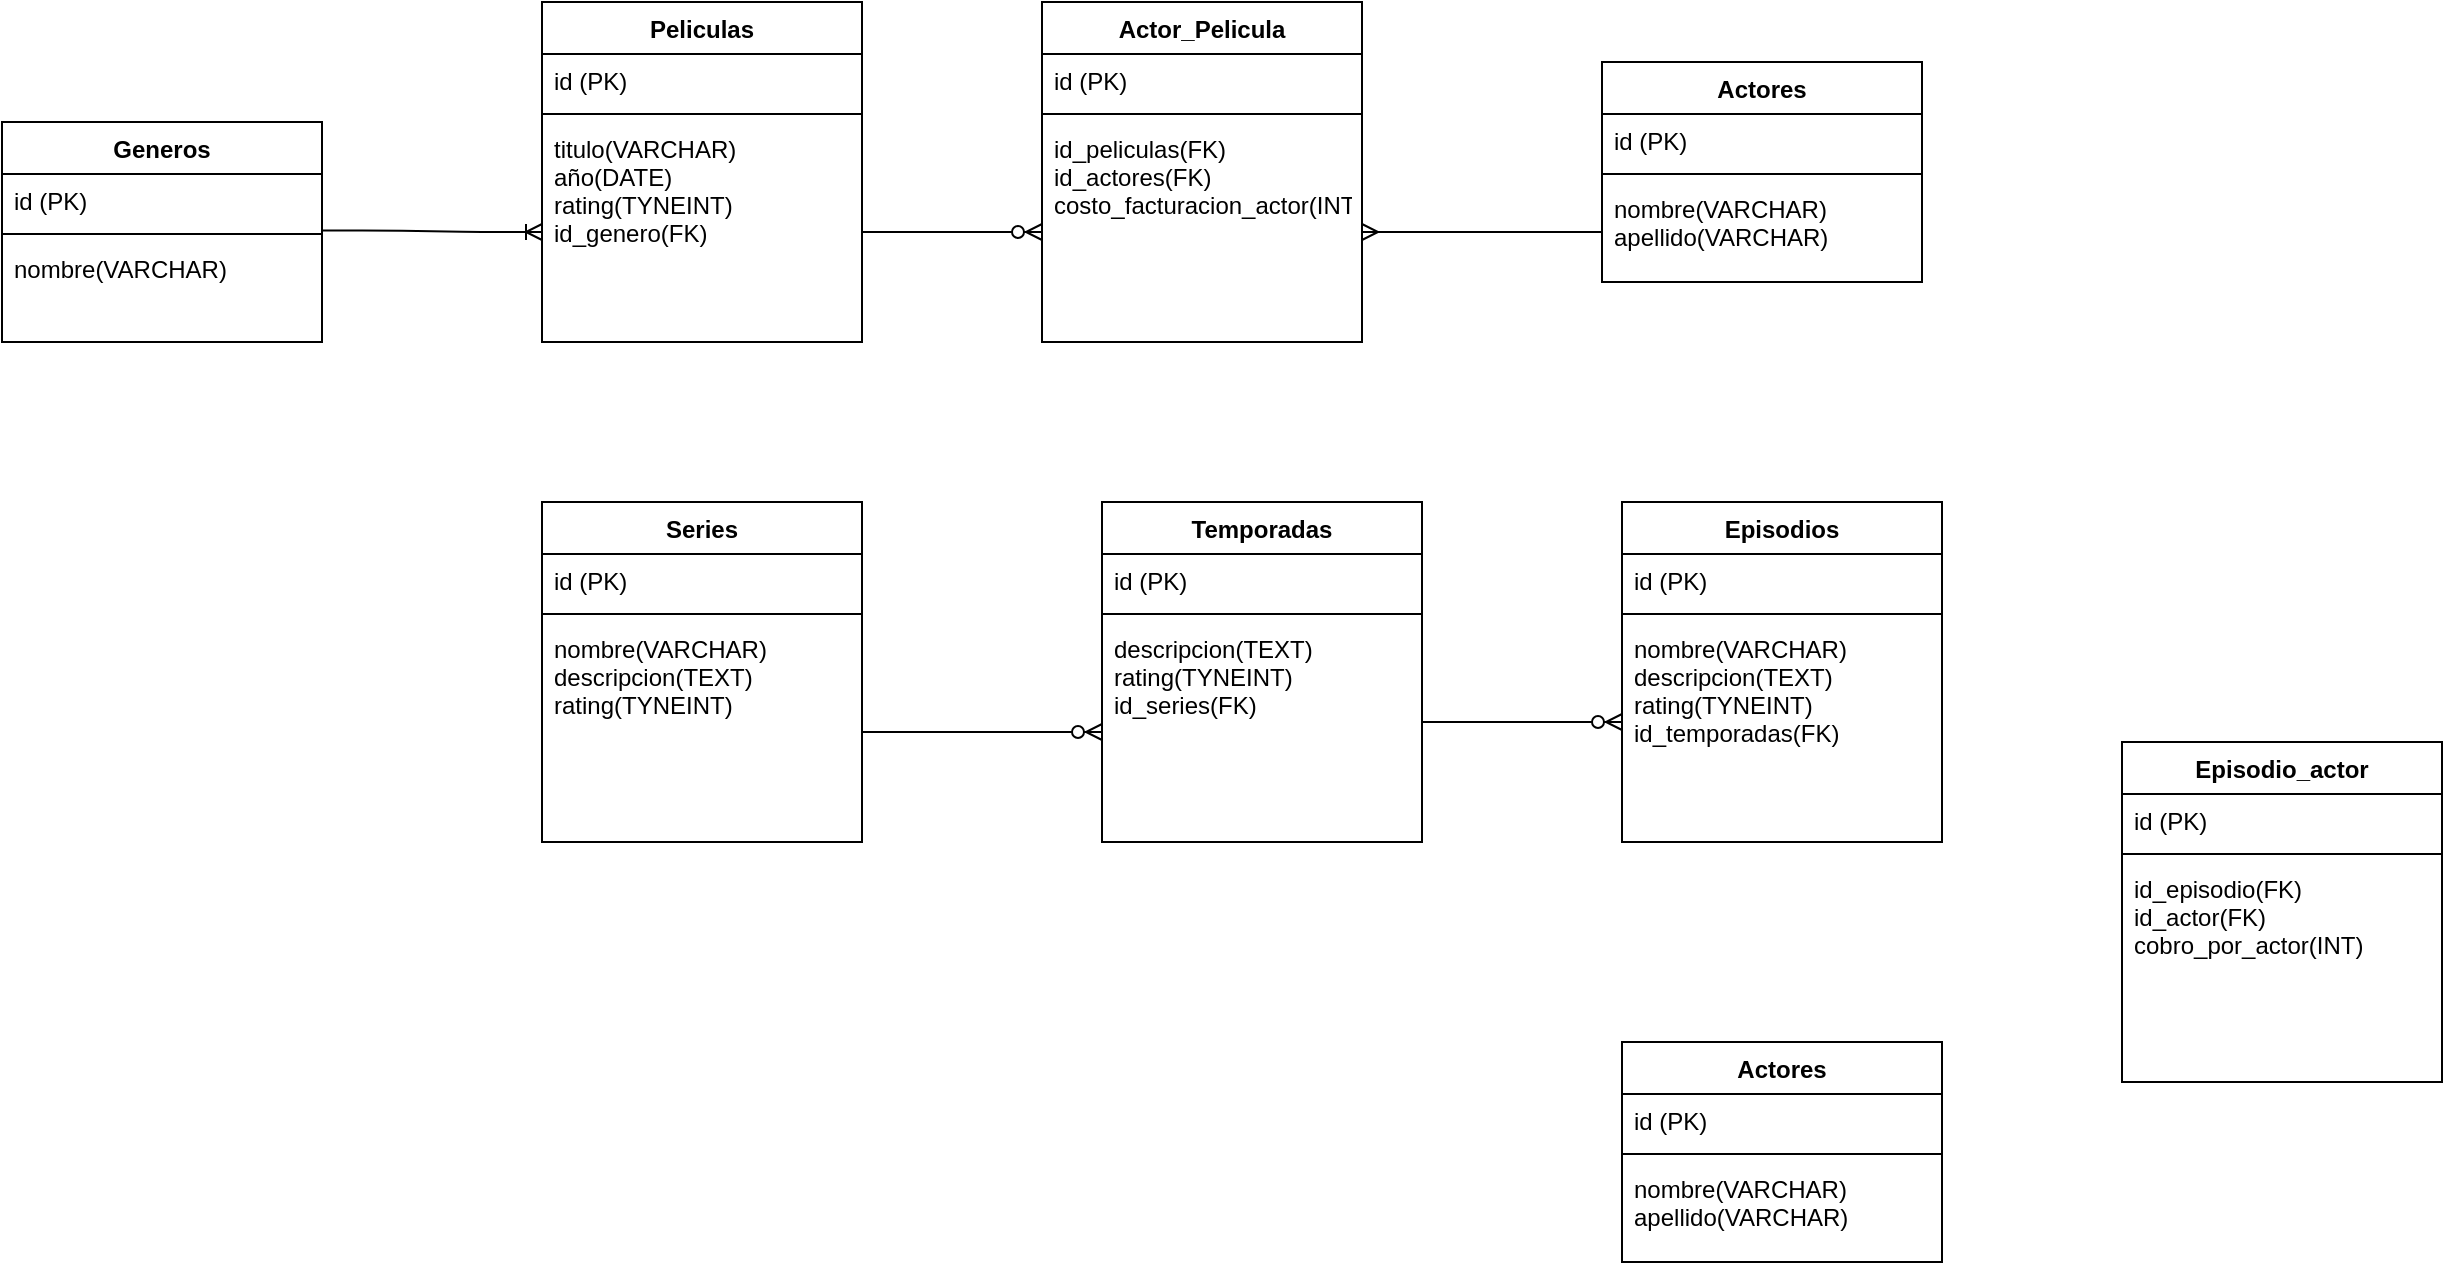 <mxfile version="14.5.1" type="device"><diagram id="19v7__VeNtUQJQgWqqHv" name="Page-1"><mxGraphModel dx="1580" dy="1800" grid="1" gridSize="10" guides="1" tooltips="1" connect="1" arrows="1" fold="1" page="1" pageScale="1" pageWidth="850" pageHeight="1100" math="0" shadow="0"><root><mxCell id="0"/><mxCell id="1" parent="0"/><mxCell id="fwk9cKzPQdPBoknRshw--1" value="Peliculas" style="swimlane;fontStyle=1;align=center;verticalAlign=top;childLayout=stackLayout;horizontal=1;startSize=26;horizontalStack=0;resizeParent=1;resizeParentMax=0;resizeLast=0;collapsible=1;marginBottom=0;" vertex="1" parent="1"><mxGeometry x="310" y="-180" width="160" height="170" as="geometry"/></mxCell><mxCell id="fwk9cKzPQdPBoknRshw--2" value="id (PK)" style="text;strokeColor=none;fillColor=none;align=left;verticalAlign=top;spacingLeft=4;spacingRight=4;overflow=hidden;rotatable=0;points=[[0,0.5],[1,0.5]];portConstraint=eastwest;" vertex="1" parent="fwk9cKzPQdPBoknRshw--1"><mxGeometry y="26" width="160" height="26" as="geometry"/></mxCell><mxCell id="fwk9cKzPQdPBoknRshw--3" value="" style="line;strokeWidth=1;fillColor=none;align=left;verticalAlign=middle;spacingTop=-1;spacingLeft=3;spacingRight=3;rotatable=0;labelPosition=right;points=[];portConstraint=eastwest;" vertex="1" parent="fwk9cKzPQdPBoknRshw--1"><mxGeometry y="52" width="160" height="8" as="geometry"/></mxCell><mxCell id="fwk9cKzPQdPBoknRshw--4" value="titulo(VARCHAR)&#10;año(DATE)&#10;rating(TYNEINT)&#10;id_genero(FK)&#10;" style="text;strokeColor=none;fillColor=none;align=left;verticalAlign=top;spacingLeft=4;spacingRight=4;overflow=hidden;rotatable=0;points=[[0,0.5],[1,0.5]];portConstraint=eastwest;" vertex="1" parent="fwk9cKzPQdPBoknRshw--1"><mxGeometry y="60" width="160" height="110" as="geometry"/></mxCell><mxCell id="fwk9cKzPQdPBoknRshw--5" value="Generos" style="swimlane;fontStyle=1;align=center;verticalAlign=top;childLayout=stackLayout;horizontal=1;startSize=26;horizontalStack=0;resizeParent=1;resizeParentMax=0;resizeLast=0;collapsible=1;marginBottom=0;" vertex="1" parent="1"><mxGeometry x="40" y="-120" width="160" height="110" as="geometry"/></mxCell><mxCell id="fwk9cKzPQdPBoknRshw--6" value="id (PK)" style="text;strokeColor=none;fillColor=none;align=left;verticalAlign=top;spacingLeft=4;spacingRight=4;overflow=hidden;rotatable=0;points=[[0,0.5],[1,0.5]];portConstraint=eastwest;" vertex="1" parent="fwk9cKzPQdPBoknRshw--5"><mxGeometry y="26" width="160" height="26" as="geometry"/></mxCell><mxCell id="fwk9cKzPQdPBoknRshw--7" value="" style="line;strokeWidth=1;fillColor=none;align=left;verticalAlign=middle;spacingTop=-1;spacingLeft=3;spacingRight=3;rotatable=0;labelPosition=right;points=[];portConstraint=eastwest;" vertex="1" parent="fwk9cKzPQdPBoknRshw--5"><mxGeometry y="52" width="160" height="8" as="geometry"/></mxCell><mxCell id="fwk9cKzPQdPBoknRshw--8" value="nombre(VARCHAR)" style="text;strokeColor=none;fillColor=none;align=left;verticalAlign=top;spacingLeft=4;spacingRight=4;overflow=hidden;rotatable=0;points=[[0,0.5],[1,0.5]];portConstraint=eastwest;" vertex="1" parent="fwk9cKzPQdPBoknRshw--5"><mxGeometry y="60" width="160" height="50" as="geometry"/></mxCell><mxCell id="fwk9cKzPQdPBoknRshw--9" value="Actores" style="swimlane;fontStyle=1;align=center;verticalAlign=top;childLayout=stackLayout;horizontal=1;startSize=26;horizontalStack=0;resizeParent=1;resizeParentMax=0;resizeLast=0;collapsible=1;marginBottom=0;" vertex="1" parent="1"><mxGeometry x="840" y="-150" width="160" height="110" as="geometry"/></mxCell><mxCell id="fwk9cKzPQdPBoknRshw--10" value="id (PK)" style="text;strokeColor=none;fillColor=none;align=left;verticalAlign=top;spacingLeft=4;spacingRight=4;overflow=hidden;rotatable=0;points=[[0,0.5],[1,0.5]];portConstraint=eastwest;" vertex="1" parent="fwk9cKzPQdPBoknRshw--9"><mxGeometry y="26" width="160" height="26" as="geometry"/></mxCell><mxCell id="fwk9cKzPQdPBoknRshw--11" value="" style="line;strokeWidth=1;fillColor=none;align=left;verticalAlign=middle;spacingTop=-1;spacingLeft=3;spacingRight=3;rotatable=0;labelPosition=right;points=[];portConstraint=eastwest;" vertex="1" parent="fwk9cKzPQdPBoknRshw--9"><mxGeometry y="52" width="160" height="8" as="geometry"/></mxCell><mxCell id="fwk9cKzPQdPBoknRshw--12" value="nombre(VARCHAR)&#10;apellido(VARCHAR)&#10;" style="text;strokeColor=none;fillColor=none;align=left;verticalAlign=top;spacingLeft=4;spacingRight=4;overflow=hidden;rotatable=0;points=[[0,0.5],[1,0.5]];portConstraint=eastwest;" vertex="1" parent="fwk9cKzPQdPBoknRshw--9"><mxGeometry y="60" width="160" height="50" as="geometry"/></mxCell><mxCell id="fwk9cKzPQdPBoknRshw--13" value="Actor_Pelicula" style="swimlane;fontStyle=1;align=center;verticalAlign=top;childLayout=stackLayout;horizontal=1;startSize=26;horizontalStack=0;resizeParent=1;resizeParentMax=0;resizeLast=0;collapsible=1;marginBottom=0;" vertex="1" parent="1"><mxGeometry x="560" y="-180" width="160" height="170" as="geometry"/></mxCell><mxCell id="fwk9cKzPQdPBoknRshw--14" value="id (PK)" style="text;strokeColor=none;fillColor=none;align=left;verticalAlign=top;spacingLeft=4;spacingRight=4;overflow=hidden;rotatable=0;points=[[0,0.5],[1,0.5]];portConstraint=eastwest;" vertex="1" parent="fwk9cKzPQdPBoknRshw--13"><mxGeometry y="26" width="160" height="26" as="geometry"/></mxCell><mxCell id="fwk9cKzPQdPBoknRshw--15" value="" style="line;strokeWidth=1;fillColor=none;align=left;verticalAlign=middle;spacingTop=-1;spacingLeft=3;spacingRight=3;rotatable=0;labelPosition=right;points=[];portConstraint=eastwest;" vertex="1" parent="fwk9cKzPQdPBoknRshw--13"><mxGeometry y="52" width="160" height="8" as="geometry"/></mxCell><mxCell id="fwk9cKzPQdPBoknRshw--16" value="id_peliculas(FK)&#10;id_actores(FK)&#10;costo_facturacion_actor(INT))" style="text;strokeColor=none;fillColor=none;align=left;verticalAlign=top;spacingLeft=4;spacingRight=4;overflow=hidden;rotatable=0;points=[[0,0.5],[1,0.5]];portConstraint=eastwest;" vertex="1" parent="fwk9cKzPQdPBoknRshw--13"><mxGeometry y="60" width="160" height="110" as="geometry"/></mxCell><mxCell id="fwk9cKzPQdPBoknRshw--17" value="" style="edgeStyle=entityRelationEdgeStyle;fontSize=12;html=1;endArrow=ERoneToMany;exitX=1;exitY=1.088;exitDx=0;exitDy=0;exitPerimeter=0;" edge="1" parent="1" source="fwk9cKzPQdPBoknRshw--6" target="fwk9cKzPQdPBoknRshw--4"><mxGeometry width="100" height="100" relative="1" as="geometry"><mxPoint x="90" y="110" as="sourcePoint"/><mxPoint x="441" y="-96" as="targetPoint"/></mxGeometry></mxCell><mxCell id="fwk9cKzPQdPBoknRshw--18" value="" style="edgeStyle=entityRelationEdgeStyle;fontSize=12;html=1;endArrow=ERzeroToMany;endFill=1;entryX=0;entryY=0.5;entryDx=0;entryDy=0;exitX=1;exitY=0.5;exitDx=0;exitDy=0;" edge="1" parent="1" source="fwk9cKzPQdPBoknRshw--4" target="fwk9cKzPQdPBoknRshw--16"><mxGeometry width="100" height="100" relative="1" as="geometry"><mxPoint x="420" y="30" as="sourcePoint"/><mxPoint x="560" y="-155" as="targetPoint"/></mxGeometry></mxCell><mxCell id="fwk9cKzPQdPBoknRshw--19" value="" style="edgeStyle=entityRelationEdgeStyle;fontSize=12;html=1;endArrow=ERmany;" edge="1" parent="1" source="fwk9cKzPQdPBoknRshw--12" target="fwk9cKzPQdPBoknRshw--16"><mxGeometry width="100" height="100" relative="1" as="geometry"><mxPoint x="826" y="-70" as="sourcePoint"/><mxPoint x="770" y="50" as="targetPoint"/></mxGeometry></mxCell><mxCell id="fwk9cKzPQdPBoknRshw--20" value="Series" style="swimlane;fontStyle=1;align=center;verticalAlign=top;childLayout=stackLayout;horizontal=1;startSize=26;horizontalStack=0;resizeParent=1;resizeParentMax=0;resizeLast=0;collapsible=1;marginBottom=0;" vertex="1" parent="1"><mxGeometry x="310" y="70" width="160" height="170" as="geometry"/></mxCell><mxCell id="fwk9cKzPQdPBoknRshw--21" value="id (PK)" style="text;strokeColor=none;fillColor=none;align=left;verticalAlign=top;spacingLeft=4;spacingRight=4;overflow=hidden;rotatable=0;points=[[0,0.5],[1,0.5]];portConstraint=eastwest;" vertex="1" parent="fwk9cKzPQdPBoknRshw--20"><mxGeometry y="26" width="160" height="26" as="geometry"/></mxCell><mxCell id="fwk9cKzPQdPBoknRshw--22" value="" style="line;strokeWidth=1;fillColor=none;align=left;verticalAlign=middle;spacingTop=-1;spacingLeft=3;spacingRight=3;rotatable=0;labelPosition=right;points=[];portConstraint=eastwest;" vertex="1" parent="fwk9cKzPQdPBoknRshw--20"><mxGeometry y="52" width="160" height="8" as="geometry"/></mxCell><mxCell id="fwk9cKzPQdPBoknRshw--23" value="nombre(VARCHAR)&#10;descripcion(TEXT)&#10;rating(TYNEINT)" style="text;strokeColor=none;fillColor=none;align=left;verticalAlign=top;spacingLeft=4;spacingRight=4;overflow=hidden;rotatable=0;points=[[0,0.5],[1,0.5]];portConstraint=eastwest;" vertex="1" parent="fwk9cKzPQdPBoknRshw--20"><mxGeometry y="60" width="160" height="110" as="geometry"/></mxCell><mxCell id="fwk9cKzPQdPBoknRshw--24" value="Temporadas" style="swimlane;fontStyle=1;align=center;verticalAlign=top;childLayout=stackLayout;horizontal=1;startSize=26;horizontalStack=0;resizeParent=1;resizeParentMax=0;resizeLast=0;collapsible=1;marginBottom=0;" vertex="1" parent="1"><mxGeometry x="590" y="70" width="160" height="170" as="geometry"/></mxCell><mxCell id="fwk9cKzPQdPBoknRshw--25" value="id (PK)" style="text;strokeColor=none;fillColor=none;align=left;verticalAlign=top;spacingLeft=4;spacingRight=4;overflow=hidden;rotatable=0;points=[[0,0.5],[1,0.5]];portConstraint=eastwest;" vertex="1" parent="fwk9cKzPQdPBoknRshw--24"><mxGeometry y="26" width="160" height="26" as="geometry"/></mxCell><mxCell id="fwk9cKzPQdPBoknRshw--26" value="" style="line;strokeWidth=1;fillColor=none;align=left;verticalAlign=middle;spacingTop=-1;spacingLeft=3;spacingRight=3;rotatable=0;labelPosition=right;points=[];portConstraint=eastwest;" vertex="1" parent="fwk9cKzPQdPBoknRshw--24"><mxGeometry y="52" width="160" height="8" as="geometry"/></mxCell><mxCell id="fwk9cKzPQdPBoknRshw--27" value="descripcion(TEXT)&#10;rating(TYNEINT)&#10;id_series(FK)" style="text;strokeColor=none;fillColor=none;align=left;verticalAlign=top;spacingLeft=4;spacingRight=4;overflow=hidden;rotatable=0;points=[[0,0.5],[1,0.5]];portConstraint=eastwest;" vertex="1" parent="fwk9cKzPQdPBoknRshw--24"><mxGeometry y="60" width="160" height="110" as="geometry"/></mxCell><mxCell id="fwk9cKzPQdPBoknRshw--28" value="" style="edgeStyle=entityRelationEdgeStyle;fontSize=12;html=1;endArrow=ERzeroToMany;endFill=1;entryX=0;entryY=0.5;entryDx=0;entryDy=0;exitX=1;exitY=0.5;exitDx=0;exitDy=0;" edge="1" parent="1" source="fwk9cKzPQdPBoknRshw--23" target="fwk9cKzPQdPBoknRshw--27"><mxGeometry width="100" height="100" relative="1" as="geometry"><mxPoint x="470" y="180" as="sourcePoint"/><mxPoint x="570" y="80" as="targetPoint"/></mxGeometry></mxCell><mxCell id="fwk9cKzPQdPBoknRshw--29" value="Episodios" style="swimlane;fontStyle=1;align=center;verticalAlign=top;childLayout=stackLayout;horizontal=1;startSize=26;horizontalStack=0;resizeParent=1;resizeParentMax=0;resizeLast=0;collapsible=1;marginBottom=0;" vertex="1" parent="1"><mxGeometry x="850" y="70" width="160" height="170" as="geometry"/></mxCell><mxCell id="fwk9cKzPQdPBoknRshw--30" value="id (PK)" style="text;strokeColor=none;fillColor=none;align=left;verticalAlign=top;spacingLeft=4;spacingRight=4;overflow=hidden;rotatable=0;points=[[0,0.5],[1,0.5]];portConstraint=eastwest;" vertex="1" parent="fwk9cKzPQdPBoknRshw--29"><mxGeometry y="26" width="160" height="26" as="geometry"/></mxCell><mxCell id="fwk9cKzPQdPBoknRshw--31" value="" style="line;strokeWidth=1;fillColor=none;align=left;verticalAlign=middle;spacingTop=-1;spacingLeft=3;spacingRight=3;rotatable=0;labelPosition=right;points=[];portConstraint=eastwest;" vertex="1" parent="fwk9cKzPQdPBoknRshw--29"><mxGeometry y="52" width="160" height="8" as="geometry"/></mxCell><mxCell id="fwk9cKzPQdPBoknRshw--32" value="nombre(VARCHAR)&#10;descripcion(TEXT)&#10;rating(TYNEINT)&#10;id_temporadas(FK)&#10;" style="text;strokeColor=none;fillColor=none;align=left;verticalAlign=top;spacingLeft=4;spacingRight=4;overflow=hidden;rotatable=0;points=[[0,0.5],[1,0.5]];portConstraint=eastwest;" vertex="1" parent="fwk9cKzPQdPBoknRshw--29"><mxGeometry y="60" width="160" height="110" as="geometry"/></mxCell><mxCell id="fwk9cKzPQdPBoknRshw--33" value="" style="edgeStyle=entityRelationEdgeStyle;fontSize=12;html=1;endArrow=ERzeroToMany;endFill=1;exitX=1;exitY=0.5;exitDx=0;exitDy=0;" edge="1" parent="1"><mxGeometry width="100" height="100" relative="1" as="geometry"><mxPoint x="750" y="180.0" as="sourcePoint"/><mxPoint x="850" y="180" as="targetPoint"/></mxGeometry></mxCell><mxCell id="fwk9cKzPQdPBoknRshw--34" value="Actores" style="swimlane;fontStyle=1;align=center;verticalAlign=top;childLayout=stackLayout;horizontal=1;startSize=26;horizontalStack=0;resizeParent=1;resizeParentMax=0;resizeLast=0;collapsible=1;marginBottom=0;" vertex="1" parent="1"><mxGeometry x="850" y="340" width="160" height="110" as="geometry"/></mxCell><mxCell id="fwk9cKzPQdPBoknRshw--35" value="id (PK)" style="text;strokeColor=none;fillColor=none;align=left;verticalAlign=top;spacingLeft=4;spacingRight=4;overflow=hidden;rotatable=0;points=[[0,0.5],[1,0.5]];portConstraint=eastwest;" vertex="1" parent="fwk9cKzPQdPBoknRshw--34"><mxGeometry y="26" width="160" height="26" as="geometry"/></mxCell><mxCell id="fwk9cKzPQdPBoknRshw--36" value="" style="line;strokeWidth=1;fillColor=none;align=left;verticalAlign=middle;spacingTop=-1;spacingLeft=3;spacingRight=3;rotatable=0;labelPosition=right;points=[];portConstraint=eastwest;" vertex="1" parent="fwk9cKzPQdPBoknRshw--34"><mxGeometry y="52" width="160" height="8" as="geometry"/></mxCell><mxCell id="fwk9cKzPQdPBoknRshw--37" value="nombre(VARCHAR)&#10;apellido(VARCHAR)&#10;" style="text;strokeColor=none;fillColor=none;align=left;verticalAlign=top;spacingLeft=4;spacingRight=4;overflow=hidden;rotatable=0;points=[[0,0.5],[1,0.5]];portConstraint=eastwest;" vertex="1" parent="fwk9cKzPQdPBoknRshw--34"><mxGeometry y="60" width="160" height="50" as="geometry"/></mxCell><mxCell id="fwk9cKzPQdPBoknRshw--38" value="Episodio_actor" style="swimlane;fontStyle=1;align=center;verticalAlign=top;childLayout=stackLayout;horizontal=1;startSize=26;horizontalStack=0;resizeParent=1;resizeParentMax=0;resizeLast=0;collapsible=1;marginBottom=0;" vertex="1" parent="1"><mxGeometry x="1100" y="190" width="160" height="170" as="geometry"/></mxCell><mxCell id="fwk9cKzPQdPBoknRshw--39" value="id (PK)" style="text;strokeColor=none;fillColor=none;align=left;verticalAlign=top;spacingLeft=4;spacingRight=4;overflow=hidden;rotatable=0;points=[[0,0.5],[1,0.5]];portConstraint=eastwest;" vertex="1" parent="fwk9cKzPQdPBoknRshw--38"><mxGeometry y="26" width="160" height="26" as="geometry"/></mxCell><mxCell id="fwk9cKzPQdPBoknRshw--40" value="" style="line;strokeWidth=1;fillColor=none;align=left;verticalAlign=middle;spacingTop=-1;spacingLeft=3;spacingRight=3;rotatable=0;labelPosition=right;points=[];portConstraint=eastwest;" vertex="1" parent="fwk9cKzPQdPBoknRshw--38"><mxGeometry y="52" width="160" height="8" as="geometry"/></mxCell><mxCell id="fwk9cKzPQdPBoknRshw--41" value="id_episodio(FK)&#10;id_actor(FK)&#10;cobro_por_actor(INT)" style="text;strokeColor=none;fillColor=none;align=left;verticalAlign=top;spacingLeft=4;spacingRight=4;overflow=hidden;rotatable=0;points=[[0,0.5],[1,0.5]];portConstraint=eastwest;" vertex="1" parent="fwk9cKzPQdPBoknRshw--38"><mxGeometry y="60" width="160" height="110" as="geometry"/></mxCell></root></mxGraphModel></diagram></mxfile>